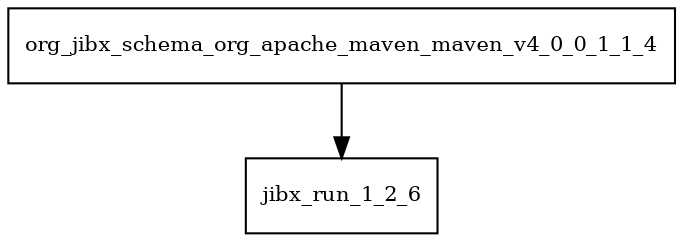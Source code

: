 digraph org_jibx_schema_org_apache_maven_maven_v4_0_0_1_1_4_dependencies {
  node [shape = box, fontsize=10.0];
  org_jibx_schema_org_apache_maven_maven_v4_0_0_1_1_4 -> jibx_run_1_2_6;
}
